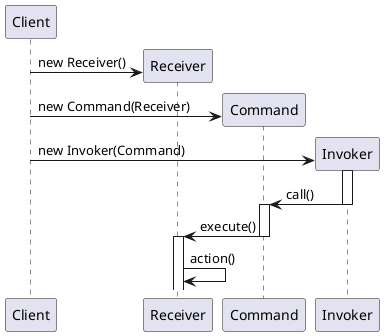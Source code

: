 @startuml 

skinparam DefaultFontName PingFangSC-Regular

participant Client

create Receiver
Client -> Receiver : new Receiver()
create Command
Client -> Command : new Command(Receiver)
create Invoker
Client -> Invoker : new Invoker(Command)

activate Invoker
Invoker -> Command : call()
deactivate Invoker

activate Command
Command -> Receiver : execute()
deactivate Command

activate Receiver
Receiver -> Receiver : action()

@enduml
